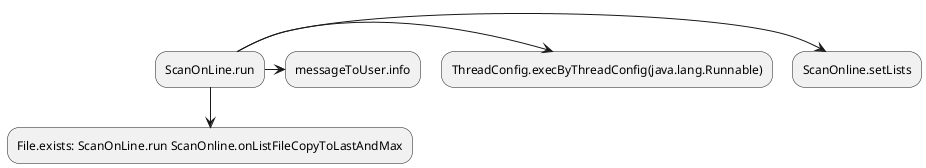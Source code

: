 @startuml
ScanOnLine.run->ScanOnline.setLists

ScanOnLine.run->ThreadConfig.execByThreadConfig(java.lang.Runnable)

ScanOnLine.run-->File.exists: ScanOnLine.run ScanOnline.onListFileCopyToLastAndMax

ScanOnLine.run->messageToUser.info

@enduml